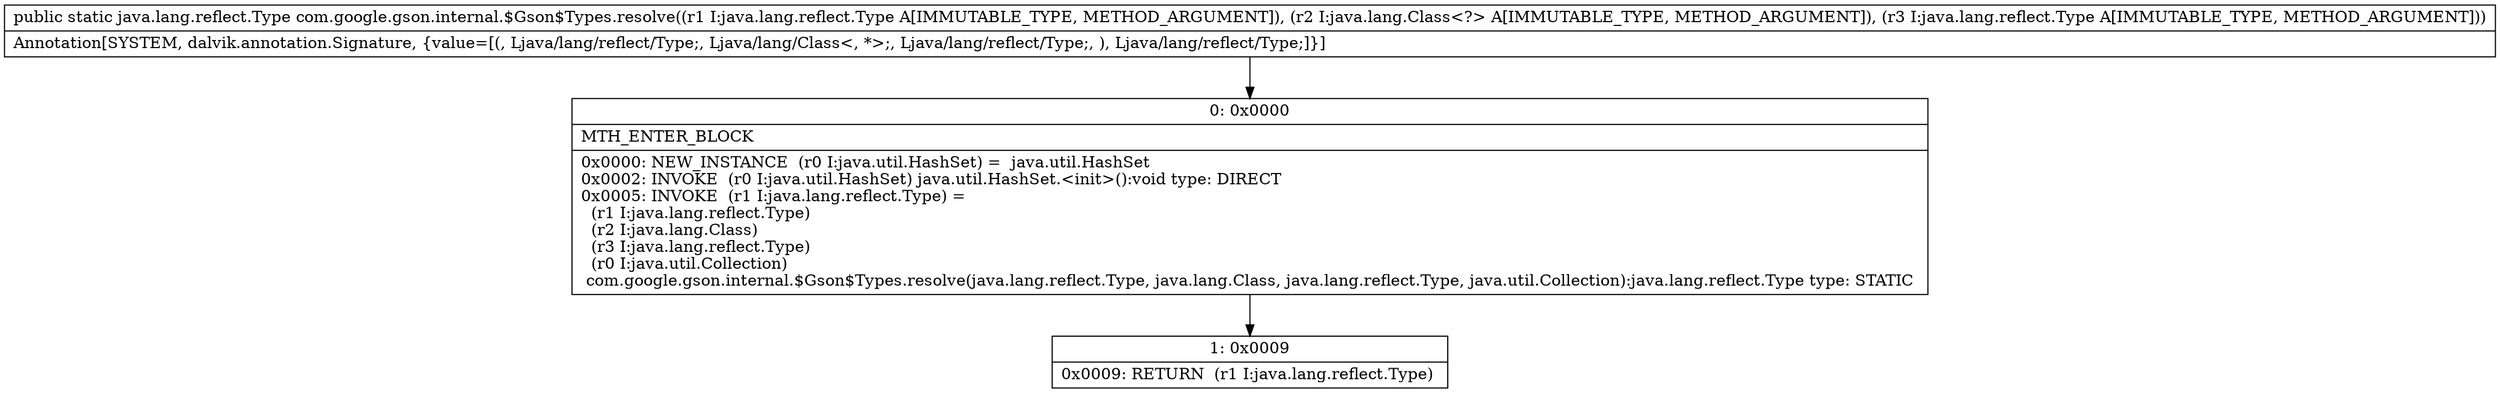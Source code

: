 digraph "CFG forcom.google.gson.internal.$Gson$Types.resolve(Ljava\/lang\/reflect\/Type;Ljava\/lang\/Class;Ljava\/lang\/reflect\/Type;)Ljava\/lang\/reflect\/Type;" {
Node_0 [shape=record,label="{0\:\ 0x0000|MTH_ENTER_BLOCK\l|0x0000: NEW_INSTANCE  (r0 I:java.util.HashSet) =  java.util.HashSet \l0x0002: INVOKE  (r0 I:java.util.HashSet) java.util.HashSet.\<init\>():void type: DIRECT \l0x0005: INVOKE  (r1 I:java.lang.reflect.Type) = \l  (r1 I:java.lang.reflect.Type)\l  (r2 I:java.lang.Class)\l  (r3 I:java.lang.reflect.Type)\l  (r0 I:java.util.Collection)\l com.google.gson.internal.$Gson$Types.resolve(java.lang.reflect.Type, java.lang.Class, java.lang.reflect.Type, java.util.Collection):java.lang.reflect.Type type: STATIC \l}"];
Node_1 [shape=record,label="{1\:\ 0x0009|0x0009: RETURN  (r1 I:java.lang.reflect.Type) \l}"];
MethodNode[shape=record,label="{public static java.lang.reflect.Type com.google.gson.internal.$Gson$Types.resolve((r1 I:java.lang.reflect.Type A[IMMUTABLE_TYPE, METHOD_ARGUMENT]), (r2 I:java.lang.Class\<?\> A[IMMUTABLE_TYPE, METHOD_ARGUMENT]), (r3 I:java.lang.reflect.Type A[IMMUTABLE_TYPE, METHOD_ARGUMENT]))  | Annotation[SYSTEM, dalvik.annotation.Signature, \{value=[(, Ljava\/lang\/reflect\/Type;, Ljava\/lang\/Class\<, *\>;, Ljava\/lang\/reflect\/Type;, ), Ljava\/lang\/reflect\/Type;]\}]\l}"];
MethodNode -> Node_0;
Node_0 -> Node_1;
}

